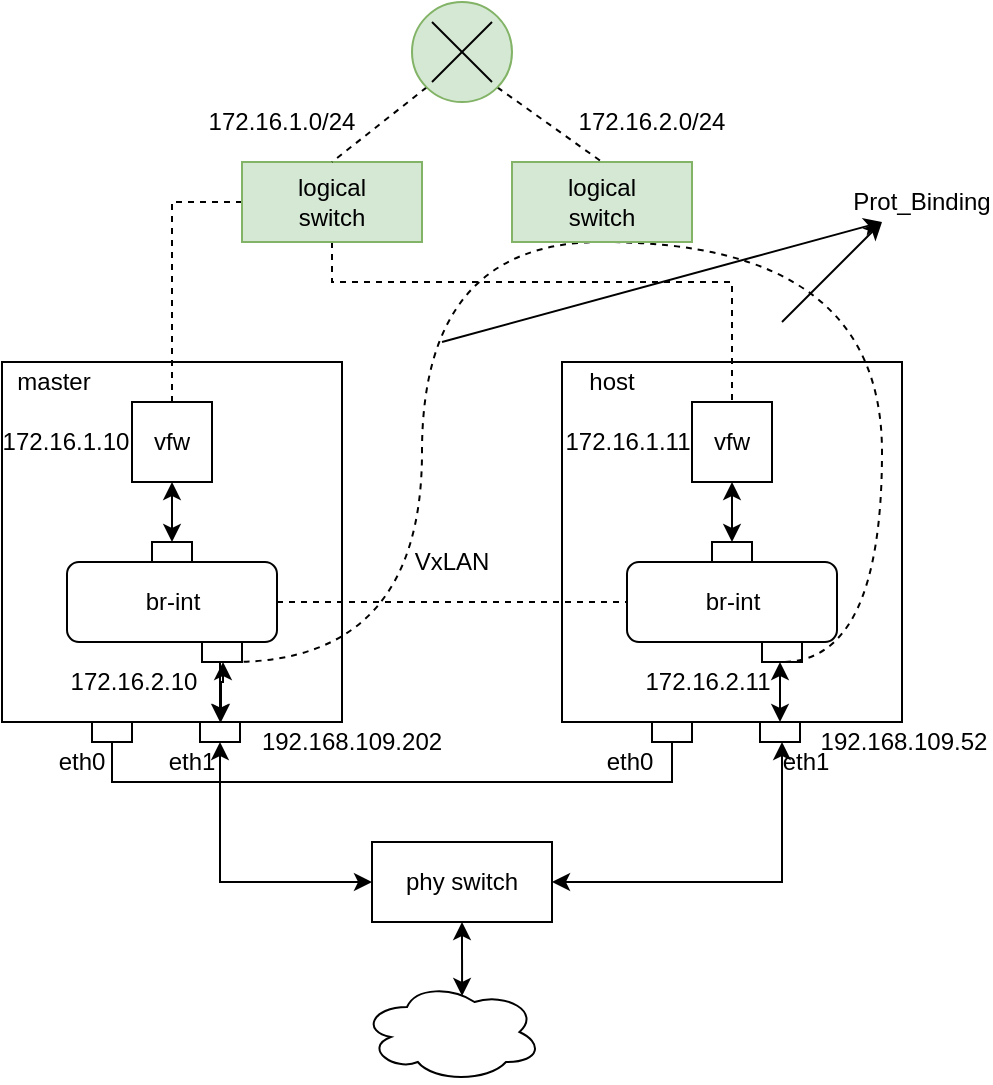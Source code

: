 <mxfile version="12.9.4" type="github">
  <diagram id="NUOA6mpo8N-NY2d6egCE" name="Page-1">
    <mxGraphModel dx="1102" dy="1751" grid="1" gridSize="10" guides="1" tooltips="1" connect="1" arrows="1" fold="1" page="1" pageScale="1" pageWidth="827" pageHeight="1169" math="0" shadow="0">
      <root>
        <mxCell id="0" />
        <mxCell id="1" parent="0" />
        <mxCell id="D7tAY-Ja1K5RIbv1iKdG-1" value="" style="rounded=0;whiteSpace=wrap;html=1;" parent="1" vertex="1">
          <mxGeometry x="80" y="110" width="170" height="180" as="geometry" />
        </mxCell>
        <mxCell id="D7tAY-Ja1K5RIbv1iKdG-2" value="br-int" style="rounded=1;whiteSpace=wrap;html=1;" parent="1" vertex="1">
          <mxGeometry x="112.5" y="210" width="105" height="40" as="geometry" />
        </mxCell>
        <mxCell id="D7tAY-Ja1K5RIbv1iKdG-29" style="edgeStyle=orthogonalEdgeStyle;rounded=0;orthogonalLoop=1;jettySize=auto;html=1;exitX=0.5;exitY=1;exitDx=0;exitDy=0;entryX=0.5;entryY=0;entryDx=0;entryDy=0;endArrow=classic;endFill=1;" parent="1" source="D7tAY-Ja1K5RIbv1iKdG-3" target="D7tAY-Ja1K5RIbv1iKdG-10" edge="1">
          <mxGeometry relative="1" as="geometry" />
        </mxCell>
        <mxCell id="D7tAY-Ja1K5RIbv1iKdG-3" value="" style="rounded=0;whiteSpace=wrap;html=1;" parent="1" vertex="1">
          <mxGeometry x="180" y="250" width="20" height="10" as="geometry" />
        </mxCell>
        <mxCell id="D7tAY-Ja1K5RIbv1iKdG-8" value="" style="edgeStyle=orthogonalEdgeStyle;rounded=0;orthogonalLoop=1;jettySize=auto;html=1;entryX=0.5;entryY=1;entryDx=0;entryDy=0;entryPerimeter=0;startArrow=classic;startFill=1;" parent="1" source="D7tAY-Ja1K5RIbv1iKdG-4" target="D7tAY-Ja1K5RIbv1iKdG-5" edge="1">
          <mxGeometry relative="1" as="geometry">
            <mxPoint x="165" y="120" as="targetPoint" />
          </mxGeometry>
        </mxCell>
        <mxCell id="D7tAY-Ja1K5RIbv1iKdG-4" value="" style="rounded=0;whiteSpace=wrap;html=1;" parent="1" vertex="1">
          <mxGeometry x="155" y="200" width="20" height="10" as="geometry" />
        </mxCell>
        <mxCell id="D7tAY-Ja1K5RIbv1iKdG-25" style="edgeStyle=orthogonalEdgeStyle;rounded=0;orthogonalLoop=1;jettySize=auto;html=1;exitX=0.5;exitY=0;exitDx=0;exitDy=0;entryX=0;entryY=0.5;entryDx=0;entryDy=0;dashed=1;endArrow=none;endFill=0;" parent="1" source="D7tAY-Ja1K5RIbv1iKdG-5" target="D7tAY-Ja1K5RIbv1iKdG-23" edge="1">
          <mxGeometry relative="1" as="geometry" />
        </mxCell>
        <mxCell id="D7tAY-Ja1K5RIbv1iKdG-5" value="vfw" style="whiteSpace=wrap;html=1;aspect=fixed;" parent="1" vertex="1">
          <mxGeometry x="145" y="130" width="40" height="40" as="geometry" />
        </mxCell>
        <mxCell id="D7tAY-Ja1K5RIbv1iKdG-45" style="edgeStyle=orthogonalEdgeStyle;rounded=0;orthogonalLoop=1;jettySize=auto;html=1;exitX=0.5;exitY=1;exitDx=0;exitDy=0;entryX=0.5;entryY=1;entryDx=0;entryDy=0;endArrow=none;endFill=0;" parent="1" source="D7tAY-Ja1K5RIbv1iKdG-9" target="D7tAY-Ja1K5RIbv1iKdG-19" edge="1">
          <mxGeometry relative="1" as="geometry" />
        </mxCell>
        <mxCell id="D7tAY-Ja1K5RIbv1iKdG-9" value="" style="rounded=0;whiteSpace=wrap;html=1;" parent="1" vertex="1">
          <mxGeometry x="125" y="290" width="20" height="10" as="geometry" />
        </mxCell>
        <mxCell id="D7tAY-Ja1K5RIbv1iKdG-10" value="" style="rounded=0;whiteSpace=wrap;html=1;" parent="1" vertex="1">
          <mxGeometry x="179" y="290" width="20" height="10" as="geometry" />
        </mxCell>
        <mxCell id="D7tAY-Ja1K5RIbv1iKdG-11" value="eth0" style="text;html=1;strokeColor=none;fillColor=none;align=center;verticalAlign=middle;whiteSpace=wrap;rounded=0;" parent="1" vertex="1">
          <mxGeometry x="100" y="300" width="40" height="20" as="geometry" />
        </mxCell>
        <mxCell id="D7tAY-Ja1K5RIbv1iKdG-12" value="eth1" style="text;html=1;strokeColor=none;fillColor=none;align=center;verticalAlign=middle;whiteSpace=wrap;rounded=0;" parent="1" vertex="1">
          <mxGeometry x="155" y="300" width="40" height="20" as="geometry" />
        </mxCell>
        <mxCell id="D7tAY-Ja1K5RIbv1iKdG-13" value="" style="rounded=0;whiteSpace=wrap;html=1;" parent="1" vertex="1">
          <mxGeometry x="360" y="110" width="170" height="180" as="geometry" />
        </mxCell>
        <mxCell id="D7tAY-Ja1K5RIbv1iKdG-14" value="br-int" style="rounded=1;whiteSpace=wrap;html=1;" parent="1" vertex="1">
          <mxGeometry x="392.5" y="210" width="105" height="40" as="geometry" />
        </mxCell>
        <mxCell id="D7tAY-Ja1K5RIbv1iKdG-30" style="edgeStyle=orthogonalEdgeStyle;rounded=0;orthogonalLoop=1;jettySize=auto;html=1;entryX=0.5;entryY=0;entryDx=0;entryDy=0;endArrow=classic;endFill=1;startArrow=classic;startFill=1;" parent="1" target="D7tAY-Ja1K5RIbv1iKdG-20" edge="1">
          <mxGeometry relative="1" as="geometry">
            <mxPoint x="469" y="260" as="sourcePoint" />
          </mxGeometry>
        </mxCell>
        <mxCell id="D7tAY-Ja1K5RIbv1iKdG-15" value="" style="rounded=0;whiteSpace=wrap;html=1;" parent="1" vertex="1">
          <mxGeometry x="460" y="250" width="20" height="10" as="geometry" />
        </mxCell>
        <mxCell id="D7tAY-Ja1K5RIbv1iKdG-16" value="" style="edgeStyle=orthogonalEdgeStyle;rounded=0;orthogonalLoop=1;jettySize=auto;html=1;entryX=0.5;entryY=1;entryDx=0;entryDy=0;entryPerimeter=0;startArrow=classic;startFill=1;" parent="1" source="D7tAY-Ja1K5RIbv1iKdG-17" target="D7tAY-Ja1K5RIbv1iKdG-18" edge="1">
          <mxGeometry relative="1" as="geometry">
            <mxPoint x="445" y="120" as="targetPoint" />
          </mxGeometry>
        </mxCell>
        <mxCell id="D7tAY-Ja1K5RIbv1iKdG-17" value="" style="rounded=0;whiteSpace=wrap;html=1;" parent="1" vertex="1">
          <mxGeometry x="435" y="200" width="20" height="10" as="geometry" />
        </mxCell>
        <mxCell id="D7tAY-Ja1K5RIbv1iKdG-18" value="vfw" style="whiteSpace=wrap;html=1;aspect=fixed;" parent="1" vertex="1">
          <mxGeometry x="425" y="130" width="40" height="40" as="geometry" />
        </mxCell>
        <mxCell id="D7tAY-Ja1K5RIbv1iKdG-19" value="" style="rounded=0;whiteSpace=wrap;html=1;" parent="1" vertex="1">
          <mxGeometry x="405" y="290" width="20" height="10" as="geometry" />
        </mxCell>
        <mxCell id="D7tAY-Ja1K5RIbv1iKdG-20" value="" style="rounded=0;whiteSpace=wrap;html=1;" parent="1" vertex="1">
          <mxGeometry x="459" y="290" width="20" height="10" as="geometry" />
        </mxCell>
        <mxCell id="tWqsBEToZIpzBDLkbB6M-28" style="edgeStyle=orthogonalEdgeStyle;rounded=0;orthogonalLoop=1;jettySize=auto;html=1;entryX=1;entryY=0.5;entryDx=0;entryDy=0;startArrow=classic;startFill=1;endArrow=classic;endFill=1;" edge="1" parent="1" target="tWqsBEToZIpzBDLkbB6M-23">
          <mxGeometry relative="1" as="geometry">
            <mxPoint x="470" y="300" as="sourcePoint" />
            <Array as="points">
              <mxPoint x="470" y="370" />
            </Array>
          </mxGeometry>
        </mxCell>
        <mxCell id="D7tAY-Ja1K5RIbv1iKdG-22" value="eth1" style="text;html=1;strokeColor=none;fillColor=none;align=center;verticalAlign=middle;whiteSpace=wrap;rounded=0;" parent="1" vertex="1">
          <mxGeometry x="462" y="300" width="40" height="20" as="geometry" />
        </mxCell>
        <mxCell id="tWqsBEToZIpzBDLkbB6M-11" style="edgeStyle=orthogonalEdgeStyle;rounded=0;orthogonalLoop=1;jettySize=auto;html=1;entryX=0.5;entryY=0;entryDx=0;entryDy=0;dashed=1;endArrow=none;endFill=0;" edge="1" parent="1" source="D7tAY-Ja1K5RIbv1iKdG-23" target="D7tAY-Ja1K5RIbv1iKdG-18">
          <mxGeometry relative="1" as="geometry">
            <Array as="points">
              <mxPoint x="245" y="70" />
              <mxPoint x="445" y="70" />
            </Array>
          </mxGeometry>
        </mxCell>
        <mxCell id="D7tAY-Ja1K5RIbv1iKdG-23" value="logical&lt;br&gt;switch" style="rounded=0;whiteSpace=wrap;html=1;fillColor=#d5e8d4;strokeColor=#82b366;" parent="1" vertex="1">
          <mxGeometry x="200" y="10" width="90" height="40" as="geometry" />
        </mxCell>
        <mxCell id="D7tAY-Ja1K5RIbv1iKdG-28" value="VxLAN" style="text;html=1;strokeColor=none;fillColor=none;align=center;verticalAlign=middle;whiteSpace=wrap;rounded=0;" parent="1" vertex="1">
          <mxGeometry x="285" y="200" width="40" height="20" as="geometry" />
        </mxCell>
        <mxCell id="D7tAY-Ja1K5RIbv1iKdG-31" value="" style="ellipse;shape=cloud;whiteSpace=wrap;html=1;" parent="1" vertex="1">
          <mxGeometry x="260" y="420" width="90" height="50" as="geometry" />
        </mxCell>
        <mxCell id="D7tAY-Ja1K5RIbv1iKdG-32" value="master" style="text;html=1;strokeColor=none;fillColor=none;align=center;verticalAlign=middle;whiteSpace=wrap;rounded=0;" parent="1" vertex="1">
          <mxGeometry x="86" y="110" width="40" height="20" as="geometry" />
        </mxCell>
        <mxCell id="D7tAY-Ja1K5RIbv1iKdG-33" value="host" style="text;html=1;strokeColor=none;fillColor=none;align=center;verticalAlign=middle;whiteSpace=wrap;rounded=0;" parent="1" vertex="1">
          <mxGeometry x="365" y="110" width="40" height="20" as="geometry" />
        </mxCell>
        <mxCell id="D7tAY-Ja1K5RIbv1iKdG-44" value="eth0" style="text;html=1;strokeColor=none;fillColor=none;align=center;verticalAlign=middle;whiteSpace=wrap;rounded=0;" parent="1" vertex="1">
          <mxGeometry x="374" y="300" width="40" height="20" as="geometry" />
        </mxCell>
        <mxCell id="D7tAY-Ja1K5RIbv1iKdG-27" style="edgeStyle=orthogonalEdgeStyle;rounded=0;orthogonalLoop=1;jettySize=auto;html=1;exitX=1;exitY=0.5;exitDx=0;exitDy=0;dashed=1;endArrow=none;endFill=0;" parent="1" source="D7tAY-Ja1K5RIbv1iKdG-2" target="D7tAY-Ja1K5RIbv1iKdG-14" edge="1">
          <mxGeometry relative="1" as="geometry" />
        </mxCell>
        <mxCell id="tWqsBEToZIpzBDLkbB6M-8" style="rounded=0;orthogonalLoop=1;jettySize=auto;html=1;exitX=0;exitY=1;exitDx=0;exitDy=0;entryX=0.5;entryY=0;entryDx=0;entryDy=0;endArrow=none;endFill=0;dashed=1;" edge="1" parent="1" source="tWqsBEToZIpzBDLkbB6M-3" target="D7tAY-Ja1K5RIbv1iKdG-23">
          <mxGeometry relative="1" as="geometry" />
        </mxCell>
        <mxCell id="tWqsBEToZIpzBDLkbB6M-9" style="edgeStyle=none;rounded=0;orthogonalLoop=1;jettySize=auto;html=1;exitX=1;exitY=1;exitDx=0;exitDy=0;entryX=0.5;entryY=0;entryDx=0;entryDy=0;dashed=1;endArrow=none;endFill=0;" edge="1" parent="1" source="tWqsBEToZIpzBDLkbB6M-3" target="tWqsBEToZIpzBDLkbB6M-1">
          <mxGeometry relative="1" as="geometry" />
        </mxCell>
        <mxCell id="tWqsBEToZIpzBDLkbB6M-3" value="" style="ellipse;whiteSpace=wrap;html=1;aspect=fixed;fillColor=#d5e8d4;strokeColor=#82b366;" vertex="1" parent="1">
          <mxGeometry x="285" y="-70" width="50" height="50" as="geometry" />
        </mxCell>
        <mxCell id="tWqsBEToZIpzBDLkbB6M-4" value="" style="endArrow=none;html=1;" edge="1" parent="1">
          <mxGeometry width="50" height="50" relative="1" as="geometry">
            <mxPoint x="295" y="-30" as="sourcePoint" />
            <mxPoint x="325" y="-60" as="targetPoint" />
          </mxGeometry>
        </mxCell>
        <mxCell id="tWqsBEToZIpzBDLkbB6M-5" value="" style="endArrow=none;html=1;" edge="1" parent="1">
          <mxGeometry width="50" height="50" relative="1" as="geometry">
            <mxPoint x="325" y="-30" as="sourcePoint" />
            <mxPoint x="295" y="-60" as="targetPoint" />
          </mxGeometry>
        </mxCell>
        <mxCell id="tWqsBEToZIpzBDLkbB6M-6" value="192.168.109.202" style="text;html=1;strokeColor=none;fillColor=none;align=center;verticalAlign=middle;whiteSpace=wrap;rounded=0;" vertex="1" parent="1">
          <mxGeometry x="235" y="290" width="40" height="20" as="geometry" />
        </mxCell>
        <mxCell id="tWqsBEToZIpzBDLkbB6M-7" value="192.168.109.52" style="text;html=1;strokeColor=none;fillColor=none;align=center;verticalAlign=middle;whiteSpace=wrap;rounded=0;" vertex="1" parent="1">
          <mxGeometry x="511" y="290" width="40" height="20" as="geometry" />
        </mxCell>
        <mxCell id="tWqsBEToZIpzBDLkbB6M-14" style="edgeStyle=orthogonalEdgeStyle;curved=1;rounded=0;orthogonalLoop=1;jettySize=auto;html=1;exitX=0.5;exitY=1;exitDx=0;exitDy=0;dashed=1;endArrow=none;endFill=0;entryX=0.75;entryY=1;entryDx=0;entryDy=0;" edge="1" parent="1" source="tWqsBEToZIpzBDLkbB6M-1" target="D7tAY-Ja1K5RIbv1iKdG-3">
          <mxGeometry relative="1" as="geometry">
            <Array as="points">
              <mxPoint x="290" y="50" />
              <mxPoint x="290" y="260" />
            </Array>
          </mxGeometry>
        </mxCell>
        <mxCell id="tWqsBEToZIpzBDLkbB6M-15" style="edgeStyle=orthogonalEdgeStyle;curved=1;rounded=0;orthogonalLoop=1;jettySize=auto;html=1;exitX=0.5;exitY=1;exitDx=0;exitDy=0;entryX=0.5;entryY=1;entryDx=0;entryDy=0;dashed=1;endArrow=none;endFill=0;" edge="1" parent="1" source="tWqsBEToZIpzBDLkbB6M-1" target="D7tAY-Ja1K5RIbv1iKdG-15">
          <mxGeometry relative="1" as="geometry">
            <Array as="points">
              <mxPoint x="520" y="50" />
              <mxPoint x="520" y="260" />
            </Array>
          </mxGeometry>
        </mxCell>
        <mxCell id="tWqsBEToZIpzBDLkbB6M-1" value="logical&lt;br&gt;switch" style="rounded=0;whiteSpace=wrap;html=1;fillColor=#d5e8d4;strokeColor=#82b366;" vertex="1" parent="1">
          <mxGeometry x="335" y="10" width="90" height="40" as="geometry" />
        </mxCell>
        <mxCell id="tWqsBEToZIpzBDLkbB6M-16" value="" style="endArrow=classic;html=1;" edge="1" parent="1">
          <mxGeometry width="50" height="50" relative="1" as="geometry">
            <mxPoint x="470" y="90" as="sourcePoint" />
            <mxPoint x="520" y="40" as="targetPoint" />
          </mxGeometry>
        </mxCell>
        <mxCell id="tWqsBEToZIpzBDLkbB6M-17" value="Prot_Binding" style="text;html=1;strokeColor=none;fillColor=none;align=center;verticalAlign=middle;whiteSpace=wrap;rounded=0;" vertex="1" parent="1">
          <mxGeometry x="520" y="20" width="40" height="20" as="geometry" />
        </mxCell>
        <mxCell id="tWqsBEToZIpzBDLkbB6M-18" value="172.16.1.0/24" style="text;html=1;strokeColor=none;fillColor=none;align=center;verticalAlign=middle;whiteSpace=wrap;rounded=0;" vertex="1" parent="1">
          <mxGeometry x="200" y="-20" width="40" height="20" as="geometry" />
        </mxCell>
        <mxCell id="tWqsBEToZIpzBDLkbB6M-21" value="172.16.2.0/24" style="text;html=1;strokeColor=none;fillColor=none;align=center;verticalAlign=middle;whiteSpace=wrap;rounded=0;" vertex="1" parent="1">
          <mxGeometry x="385" y="-20" width="40" height="20" as="geometry" />
        </mxCell>
        <mxCell id="tWqsBEToZIpzBDLkbB6M-22" value="" style="endArrow=classic;html=1;entryX=0;entryY=1;entryDx=0;entryDy=0;" edge="1" parent="1" target="tWqsBEToZIpzBDLkbB6M-17">
          <mxGeometry width="50" height="50" relative="1" as="geometry">
            <mxPoint x="300" y="100" as="sourcePoint" />
            <mxPoint x="350" y="70" as="targetPoint" />
          </mxGeometry>
        </mxCell>
        <mxCell id="tWqsBEToZIpzBDLkbB6M-35" style="edgeStyle=orthogonalEdgeStyle;rounded=0;orthogonalLoop=1;jettySize=auto;html=1;entryX=0.75;entryY=0;entryDx=0;entryDy=0;startArrow=classic;startFill=1;endArrow=classic;endFill=1;exitX=0;exitY=0.5;exitDx=0;exitDy=0;" edge="1" parent="1" source="tWqsBEToZIpzBDLkbB6M-23">
          <mxGeometry relative="1" as="geometry">
            <mxPoint x="269" y="370" as="sourcePoint" />
            <mxPoint x="189" y="300" as="targetPoint" />
            <Array as="points">
              <mxPoint x="189" y="370" />
            </Array>
          </mxGeometry>
        </mxCell>
        <mxCell id="tWqsBEToZIpzBDLkbB6M-38" style="edgeStyle=orthogonalEdgeStyle;rounded=0;orthogonalLoop=1;jettySize=auto;html=1;exitX=0.5;exitY=1;exitDx=0;exitDy=0;entryX=0.556;entryY=0.14;entryDx=0;entryDy=0;entryPerimeter=0;startArrow=classic;startFill=1;endArrow=classic;endFill=1;" edge="1" parent="1" source="tWqsBEToZIpzBDLkbB6M-23" target="D7tAY-Ja1K5RIbv1iKdG-31">
          <mxGeometry relative="1" as="geometry" />
        </mxCell>
        <mxCell id="tWqsBEToZIpzBDLkbB6M-23" value="phy switch" style="rounded=0;whiteSpace=wrap;html=1;" vertex="1" parent="1">
          <mxGeometry x="265" y="350" width="90" height="40" as="geometry" />
        </mxCell>
        <mxCell id="tWqsBEToZIpzBDLkbB6M-30" style="edgeStyle=orthogonalEdgeStyle;rounded=0;orthogonalLoop=1;jettySize=auto;html=1;exitX=0.5;exitY=1;exitDx=0;exitDy=0;entryX=0.5;entryY=0;entryDx=0;entryDy=0;endArrow=classic;endFill=1;startArrow=classic;startFill=1;" edge="1" parent="1">
          <mxGeometry relative="1" as="geometry">
            <mxPoint x="190.5" y="260" as="sourcePoint" />
            <mxPoint x="189.5" y="290" as="targetPoint" />
            <Array as="points">
              <mxPoint x="191" y="270" />
              <mxPoint x="190" y="270" />
            </Array>
          </mxGeometry>
        </mxCell>
        <mxCell id="tWqsBEToZIpzBDLkbB6M-31" value="172.16.1.10" style="text;html=1;strokeColor=none;fillColor=none;align=center;verticalAlign=middle;whiteSpace=wrap;rounded=0;" vertex="1" parent="1">
          <mxGeometry x="92" y="140" width="40" height="20" as="geometry" />
        </mxCell>
        <mxCell id="tWqsBEToZIpzBDLkbB6M-32" value="172.16.1.11" style="text;html=1;strokeColor=none;fillColor=none;align=center;verticalAlign=middle;whiteSpace=wrap;rounded=0;" vertex="1" parent="1">
          <mxGeometry x="373" y="140" width="40" height="20" as="geometry" />
        </mxCell>
        <mxCell id="tWqsBEToZIpzBDLkbB6M-33" value="172.16.2.10" style="text;html=1;strokeColor=none;fillColor=none;align=center;verticalAlign=middle;whiteSpace=wrap;rounded=0;" vertex="1" parent="1">
          <mxGeometry x="126" y="260" width="40" height="20" as="geometry" />
        </mxCell>
        <mxCell id="tWqsBEToZIpzBDLkbB6M-34" value="172.16.2.11" style="text;html=1;strokeColor=none;fillColor=none;align=center;verticalAlign=middle;whiteSpace=wrap;rounded=0;" vertex="1" parent="1">
          <mxGeometry x="413" y="260" width="40" height="20" as="geometry" />
        </mxCell>
      </root>
    </mxGraphModel>
  </diagram>
</mxfile>
